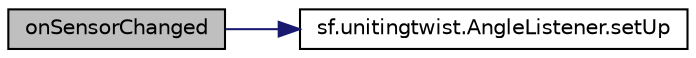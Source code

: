 digraph "onSensorChanged"
{
  edge [fontname="Helvetica",fontsize="10",labelfontname="Helvetica",labelfontsize="10"];
  node [fontname="Helvetica",fontsize="10",shape=record];
  rankdir="LR";
  Node4 [label="onSensorChanged",height=0.2,width=0.4,color="black", fillcolor="grey75", style="filled", fontcolor="black"];
  Node4 -> Node5 [color="midnightblue",fontsize="10",style="solid",fontname="Helvetica"];
  Node5 [label="sf.unitingtwist.AngleListener.setUp",height=0.2,width=0.4,color="black", fillcolor="white", style="filled",URL="$interfacesf_1_1unitingtwist_1_1_angle_listener.html#a2e4912428e9969f71dff31060f2debf5",tooltip="Handle a change in the rotation of the device. "];
}
